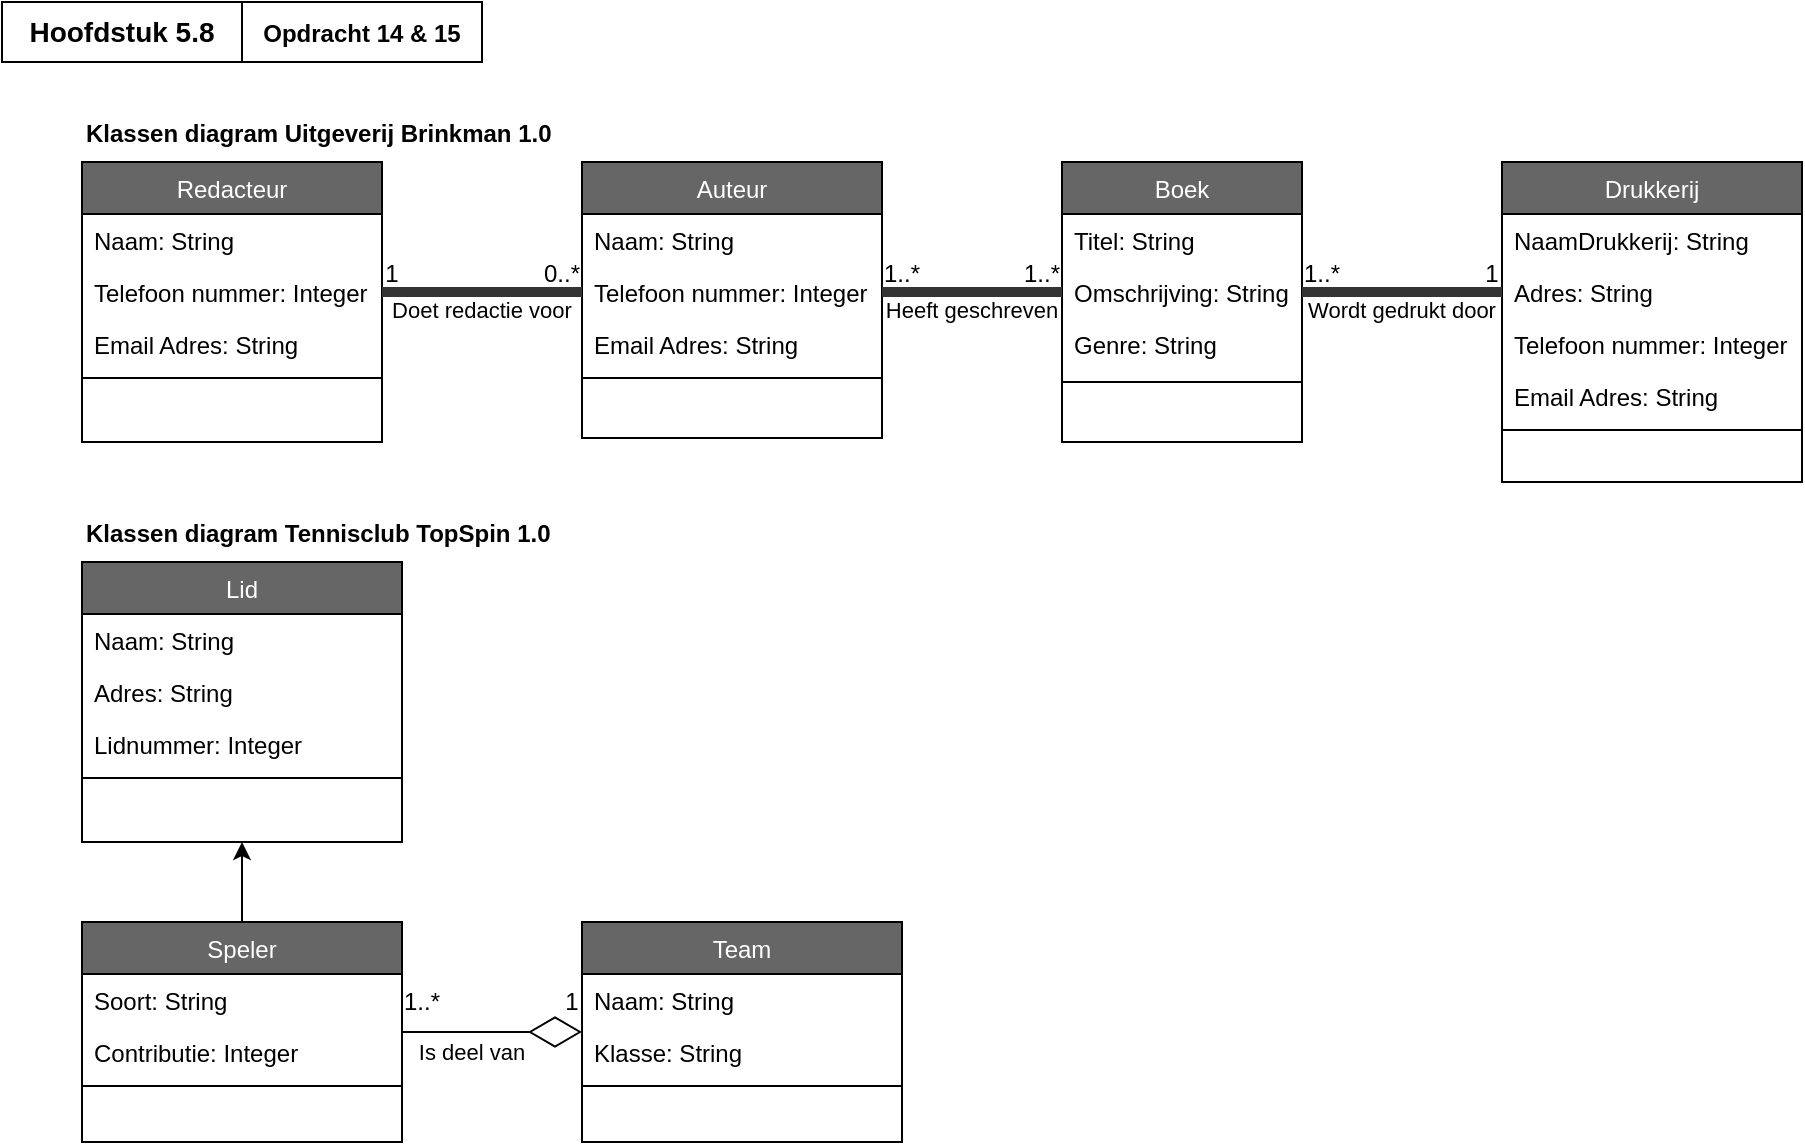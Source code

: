 <mxfile version="24.7.16" pages="2">
  <diagram id="C5RBs43oDa-KdzZeNtuy" name="Opdracht14&amp;15">
    <mxGraphModel dx="1000" dy="538" grid="1" gridSize="10" guides="1" tooltips="1" connect="1" arrows="1" fold="1" page="1" pageScale="1" pageWidth="827" pageHeight="1169" math="0" shadow="0">
      <root>
        <mxCell id="WIyWlLk6GJQsqaUBKTNV-0" />
        <mxCell id="WIyWlLk6GJQsqaUBKTNV-1" parent="WIyWlLk6GJQsqaUBKTNV-0" />
        <mxCell id="ehGAS2XUWmSzZcIbmPqM-0" value="Auteur" style="swimlane;fontStyle=0;align=center;verticalAlign=top;childLayout=stackLayout;horizontal=1;startSize=26;horizontalStack=0;resizeParent=1;resizeLast=0;collapsible=0;marginBottom=0;rounded=0;shadow=0;strokeWidth=1;fillColor=#666666;fontColor=#FFFFFF;" parent="WIyWlLk6GJQsqaUBKTNV-1" vertex="1">
          <mxGeometry x="290" y="80" width="150" height="138" as="geometry">
            <mxRectangle x="230" y="140" width="160" height="26" as="alternateBounds" />
          </mxGeometry>
        </mxCell>
        <mxCell id="ehGAS2XUWmSzZcIbmPqM-1" value="Naam: String" style="text;align=left;verticalAlign=top;spacingLeft=4;spacingRight=4;overflow=hidden;rotatable=0;points=[[0,0.5],[1,0.5]];portConstraint=eastwest;connectable=0;" parent="ehGAS2XUWmSzZcIbmPqM-0" vertex="1">
          <mxGeometry y="26" width="150" height="26" as="geometry" />
        </mxCell>
        <mxCell id="ehGAS2XUWmSzZcIbmPqM-2" value="Telefoon nummer: Integer" style="text;align=left;verticalAlign=top;spacingLeft=4;spacingRight=4;overflow=hidden;rotatable=0;points=[[0,0.5],[1,0.5]];portConstraint=eastwest;rounded=0;shadow=0;html=0;connectable=1;" parent="ehGAS2XUWmSzZcIbmPqM-0" vertex="1">
          <mxGeometry y="52" width="150" height="26" as="geometry" />
        </mxCell>
        <mxCell id="ehGAS2XUWmSzZcIbmPqM-3" value="Email Adres: String" style="text;align=left;verticalAlign=top;spacingLeft=4;spacingRight=4;overflow=hidden;rotatable=0;points=[[0,0.5],[1,0.5]];portConstraint=eastwest;rounded=0;shadow=0;html=0;connectable=0;" parent="ehGAS2XUWmSzZcIbmPqM-0" vertex="1">
          <mxGeometry y="78" width="150" height="26" as="geometry" />
        </mxCell>
        <mxCell id="ehGAS2XUWmSzZcIbmPqM-4" value="" style="line;html=1;strokeWidth=1;align=left;verticalAlign=middle;spacingTop=-1;spacingLeft=3;spacingRight=3;rotatable=0;labelPosition=right;points=[];portConstraint=eastwest;" parent="ehGAS2XUWmSzZcIbmPqM-0" vertex="1">
          <mxGeometry y="104" width="150" height="8" as="geometry" />
        </mxCell>
        <mxCell id="ehGAS2XUWmSzZcIbmPqM-6" value="Hoofdstuk 5.8" style="text;html=1;align=center;verticalAlign=middle;whiteSpace=wrap;rounded=0;fontStyle=1;fontSize=14;fillColor=default;strokeColor=default;perimeterSpacing=0;" parent="WIyWlLk6GJQsqaUBKTNV-1" vertex="1">
          <mxGeometry width="120" height="30" as="geometry" />
        </mxCell>
        <mxCell id="ehGAS2XUWmSzZcIbmPqM-7" value="&lt;font style=&quot;font-size: 12px;&quot;&gt;Opdracht 14 &amp;amp; 15&lt;/font&gt;" style="text;html=1;align=center;verticalAlign=middle;whiteSpace=wrap;rounded=0;fontStyle=1;fontSize=14;fillColor=default;strokeColor=default;" parent="WIyWlLk6GJQsqaUBKTNV-1" vertex="1">
          <mxGeometry x="120" width="120" height="30" as="geometry" />
        </mxCell>
        <mxCell id="ehGAS2XUWmSzZcIbmPqM-12" value="Boek" style="swimlane;fontStyle=0;align=center;verticalAlign=top;childLayout=stackLayout;horizontal=1;startSize=26;horizontalStack=0;resizeParent=1;resizeLast=0;collapsible=0;marginBottom=0;rounded=0;shadow=0;strokeWidth=1;fillColor=#666666;fontColor=#FFFFFF;" parent="WIyWlLk6GJQsqaUBKTNV-1" vertex="1">
          <mxGeometry x="530" y="80" width="120" height="140" as="geometry">
            <mxRectangle x="230" y="140" width="160" height="26" as="alternateBounds" />
          </mxGeometry>
        </mxCell>
        <mxCell id="ehGAS2XUWmSzZcIbmPqM-13" value="Titel: String" style="text;align=left;verticalAlign=top;spacingLeft=4;spacingRight=4;overflow=hidden;rotatable=0;points=[[0,0.5],[1,0.5]];portConstraint=eastwest;connectable=0;" parent="ehGAS2XUWmSzZcIbmPqM-12" vertex="1">
          <mxGeometry y="26" width="120" height="26" as="geometry" />
        </mxCell>
        <mxCell id="ehGAS2XUWmSzZcIbmPqM-14" value="Omschrijving: String" style="text;align=left;verticalAlign=top;spacingLeft=4;spacingRight=4;overflow=hidden;rotatable=0;points=[[0,0.5],[1,0.5]];portConstraint=eastwest;rounded=0;shadow=0;html=0;connectable=1;" parent="ehGAS2XUWmSzZcIbmPqM-12" vertex="1">
          <mxGeometry y="52" width="120" height="26" as="geometry" />
        </mxCell>
        <mxCell id="GW8pk3eERPsqo9SaDQ2L-16" value="Genre: String" style="text;align=left;verticalAlign=top;spacingLeft=4;spacingRight=4;overflow=hidden;rotatable=0;points=[[0,0.5],[1,0.5]];portConstraint=eastwest;rounded=0;shadow=0;html=0;connectable=0;" parent="ehGAS2XUWmSzZcIbmPqM-12" vertex="1">
          <mxGeometry y="78" width="120" height="28" as="geometry" />
        </mxCell>
        <mxCell id="ehGAS2XUWmSzZcIbmPqM-16" value="" style="line;html=1;strokeWidth=1;align=left;verticalAlign=middle;spacingTop=-1;spacingLeft=3;spacingRight=3;rotatable=0;labelPosition=right;points=[];portConstraint=eastwest;" parent="ehGAS2XUWmSzZcIbmPqM-12" vertex="1">
          <mxGeometry y="106" width="120" height="8" as="geometry" />
        </mxCell>
        <mxCell id="ehGAS2XUWmSzZcIbmPqM-17" value="Drukkerij" style="swimlane;fontStyle=0;align=center;verticalAlign=top;childLayout=stackLayout;horizontal=1;startSize=26;horizontalStack=0;resizeParent=1;resizeLast=0;collapsible=0;marginBottom=0;rounded=0;shadow=0;strokeWidth=1;fillColor=#666666;fontColor=#FFFFFF;" parent="WIyWlLk6GJQsqaUBKTNV-1" vertex="1">
          <mxGeometry x="750" y="80" width="150" height="160" as="geometry">
            <mxRectangle x="230" y="140" width="160" height="26" as="alternateBounds" />
          </mxGeometry>
        </mxCell>
        <mxCell id="ehGAS2XUWmSzZcIbmPqM-18" value="NaamDrukkerij: String" style="text;align=left;verticalAlign=top;spacingLeft=4;spacingRight=4;overflow=hidden;rotatable=0;points=[[0,0.5],[1,0.5]];portConstraint=eastwest;connectable=0;" parent="ehGAS2XUWmSzZcIbmPqM-17" vertex="1">
          <mxGeometry y="26" width="150" height="26" as="geometry" />
        </mxCell>
        <mxCell id="ehGAS2XUWmSzZcIbmPqM-19" value="Adres: String" style="text;align=left;verticalAlign=top;spacingLeft=4;spacingRight=4;overflow=hidden;rotatable=0;points=[[0,0.5],[1,0.5]];portConstraint=eastwest;rounded=0;shadow=0;html=0;connectable=1;" parent="ehGAS2XUWmSzZcIbmPqM-17" vertex="1">
          <mxGeometry y="52" width="150" height="26" as="geometry" />
        </mxCell>
        <mxCell id="nJBXt0Fi9XJbc4LxKpbM-17" value="Telefoon nummer: Integer" style="text;align=left;verticalAlign=top;spacingLeft=4;spacingRight=4;overflow=hidden;rotatable=0;points=[[0,0.5],[1,0.5]];portConstraint=eastwest;rounded=0;shadow=0;html=0;connectable=0;" parent="ehGAS2XUWmSzZcIbmPqM-17" vertex="1">
          <mxGeometry y="78" width="150" height="26" as="geometry" />
        </mxCell>
        <mxCell id="GW8pk3eERPsqo9SaDQ2L-17" value="Email Adres: String" style="text;align=left;verticalAlign=top;spacingLeft=4;spacingRight=4;overflow=hidden;rotatable=0;points=[[0,0.5],[1,0.5]];portConstraint=eastwest;rounded=0;shadow=0;html=0;connectable=0;" parent="ehGAS2XUWmSzZcIbmPqM-17" vertex="1">
          <mxGeometry y="104" width="150" height="26" as="geometry" />
        </mxCell>
        <mxCell id="ehGAS2XUWmSzZcIbmPqM-20" value="" style="line;html=1;strokeWidth=1;align=left;verticalAlign=middle;spacingTop=-1;spacingLeft=3;spacingRight=3;rotatable=0;labelPosition=right;points=[];portConstraint=eastwest;" parent="ehGAS2XUWmSzZcIbmPqM-17" vertex="1">
          <mxGeometry y="130" width="150" height="8" as="geometry" />
        </mxCell>
        <mxCell id="ehGAS2XUWmSzZcIbmPqM-21" value="Redacteur" style="swimlane;fontStyle=0;align=center;verticalAlign=top;childLayout=stackLayout;horizontal=1;startSize=26;horizontalStack=0;resizeParent=1;resizeLast=0;collapsible=0;marginBottom=0;rounded=0;shadow=0;strokeWidth=1;fillColor=#666666;fontColor=#FFFFFF;" parent="WIyWlLk6GJQsqaUBKTNV-1" vertex="1">
          <mxGeometry x="40" y="80" width="150" height="140" as="geometry">
            <mxRectangle x="230" y="140" width="160" height="26" as="alternateBounds" />
          </mxGeometry>
        </mxCell>
        <mxCell id="ehGAS2XUWmSzZcIbmPqM-22" value="Naam: String" style="text;align=left;verticalAlign=top;spacingLeft=4;spacingRight=4;overflow=hidden;rotatable=0;points=[[0,0.5],[1,0.5]];portConstraint=eastwest;connectable=0;" parent="ehGAS2XUWmSzZcIbmPqM-21" vertex="1">
          <mxGeometry y="26" width="150" height="26" as="geometry" />
        </mxCell>
        <mxCell id="ehGAS2XUWmSzZcIbmPqM-23" value="Telefoon nummer: Integer" style="text;align=left;verticalAlign=top;spacingLeft=4;spacingRight=4;overflow=hidden;rotatable=0;points=[[0,0.5],[1,0.5]];portConstraint=eastwest;rounded=0;shadow=0;html=0;connectable=1;" parent="ehGAS2XUWmSzZcIbmPqM-21" vertex="1">
          <mxGeometry y="52" width="150" height="26" as="geometry" />
        </mxCell>
        <mxCell id="ehGAS2XUWmSzZcIbmPqM-24" value="Email Adres: String" style="text;align=left;verticalAlign=top;spacingLeft=4;spacingRight=4;overflow=hidden;rotatable=0;points=[[0,0.5],[1,0.5]];portConstraint=eastwest;rounded=0;shadow=0;html=0;connectable=0;" parent="ehGAS2XUWmSzZcIbmPqM-21" vertex="1">
          <mxGeometry y="78" width="150" height="26" as="geometry" />
        </mxCell>
        <mxCell id="ehGAS2XUWmSzZcIbmPqM-25" value="" style="line;html=1;strokeWidth=1;align=left;verticalAlign=middle;spacingTop=-1;spacingLeft=3;spacingRight=3;rotatable=0;labelPosition=right;points=[];portConstraint=eastwest;" parent="ehGAS2XUWmSzZcIbmPqM-21" vertex="1">
          <mxGeometry y="104" width="150" height="8" as="geometry" />
        </mxCell>
        <mxCell id="nJBXt0Fi9XJbc4LxKpbM-4" value="0..*" style="text;html=1;align=center;verticalAlign=middle;whiteSpace=wrap;rounded=0;" parent="WIyWlLk6GJQsqaUBKTNV-1" vertex="1">
          <mxGeometry x="270" y="130" width="20" height="12.5" as="geometry" />
        </mxCell>
        <mxCell id="nJBXt0Fi9XJbc4LxKpbM-5" value="1" style="text;html=1;align=center;verticalAlign=middle;whiteSpace=wrap;rounded=0;" parent="WIyWlLk6GJQsqaUBKTNV-1" vertex="1">
          <mxGeometry x="190" y="130" width="10" height="12.5" as="geometry" />
        </mxCell>
        <mxCell id="nJBXt0Fi9XJbc4LxKpbM-6" value="1..*" style="text;html=1;align=center;verticalAlign=middle;whiteSpace=wrap;rounded=0;" parent="WIyWlLk6GJQsqaUBKTNV-1" vertex="1">
          <mxGeometry x="510" y="130" width="20" height="12.5" as="geometry" />
        </mxCell>
        <mxCell id="nJBXt0Fi9XJbc4LxKpbM-7" value="1..*" style="text;html=1;align=center;verticalAlign=middle;whiteSpace=wrap;rounded=0;" parent="WIyWlLk6GJQsqaUBKTNV-1" vertex="1">
          <mxGeometry x="440" y="130" width="20" height="12.5" as="geometry" />
        </mxCell>
        <mxCell id="nJBXt0Fi9XJbc4LxKpbM-8" value="1" style="text;html=1;align=center;verticalAlign=middle;whiteSpace=wrap;rounded=0;" parent="WIyWlLk6GJQsqaUBKTNV-1" vertex="1">
          <mxGeometry x="740" y="130" width="10" height="12.5" as="geometry" />
        </mxCell>
        <mxCell id="nJBXt0Fi9XJbc4LxKpbM-9" value="1..*" style="text;html=1;align=center;verticalAlign=middle;whiteSpace=wrap;rounded=0;" parent="WIyWlLk6GJQsqaUBKTNV-1" vertex="1">
          <mxGeometry x="650" y="130" width="20" height="12.5" as="geometry" />
        </mxCell>
        <mxCell id="nJBXt0Fi9XJbc4LxKpbM-20" value="&lt;font style=&quot;font-size: 12px;&quot;&gt;Klassen diagram Uitgeverij Brinkman 1.0&lt;/font&gt;" style="text;html=1;align=left;verticalAlign=middle;whiteSpace=wrap;rounded=0;fontStyle=1;fontSize=14;" parent="WIyWlLk6GJQsqaUBKTNV-1" vertex="1">
          <mxGeometry x="40" y="50" width="300" height="30" as="geometry" />
        </mxCell>
        <mxCell id="GW8pk3eERPsqo9SaDQ2L-0" value="Lid" style="swimlane;fontStyle=0;align=center;verticalAlign=top;childLayout=stackLayout;horizontal=1;startSize=26;horizontalStack=0;resizeParent=1;resizeLast=0;collapsible=0;marginBottom=0;rounded=0;shadow=0;strokeWidth=1;fillColor=#666666;fontColor=#FFFFFF;" parent="WIyWlLk6GJQsqaUBKTNV-1" vertex="1">
          <mxGeometry x="40" y="280" width="160" height="140" as="geometry">
            <mxRectangle x="230" y="140" width="160" height="26" as="alternateBounds" />
          </mxGeometry>
        </mxCell>
        <mxCell id="GW8pk3eERPsqo9SaDQ2L-1" value="Naam: String" style="text;align=left;verticalAlign=top;spacingLeft=4;spacingRight=4;overflow=hidden;rotatable=0;points=[[0,0.5],[1,0.5]];portConstraint=eastwest;connectable=0;" parent="GW8pk3eERPsqo9SaDQ2L-0" vertex="1">
          <mxGeometry y="26" width="160" height="26" as="geometry" />
        </mxCell>
        <mxCell id="GW8pk3eERPsqo9SaDQ2L-2" value="Adres: String" style="text;align=left;verticalAlign=top;spacingLeft=4;spacingRight=4;overflow=hidden;rotatable=0;points=[[0,0.5],[1,0.5]];portConstraint=eastwest;rounded=0;shadow=0;html=0;connectable=0;" parent="GW8pk3eERPsqo9SaDQ2L-0" vertex="1">
          <mxGeometry y="52" width="160" height="26" as="geometry" />
        </mxCell>
        <mxCell id="GW8pk3eERPsqo9SaDQ2L-3" value="Lidnummer: Integer" style="text;align=left;verticalAlign=top;spacingLeft=4;spacingRight=4;overflow=hidden;rotatable=0;points=[[0,0.5],[1,0.5]];portConstraint=eastwest;rounded=0;shadow=0;html=0;connectable=0;" parent="GW8pk3eERPsqo9SaDQ2L-0" vertex="1">
          <mxGeometry y="78" width="160" height="26" as="geometry" />
        </mxCell>
        <mxCell id="GW8pk3eERPsqo9SaDQ2L-4" value="" style="line;html=1;strokeWidth=1;align=left;verticalAlign=middle;spacingTop=-1;spacingLeft=3;spacingRight=3;rotatable=0;labelPosition=right;points=[];portConstraint=eastwest;" parent="GW8pk3eERPsqo9SaDQ2L-0" vertex="1">
          <mxGeometry y="104" width="160" height="8" as="geometry" />
        </mxCell>
        <mxCell id="GW8pk3eERPsqo9SaDQ2L-14" style="edgeStyle=orthogonalEdgeStyle;rounded=0;orthogonalLoop=1;jettySize=auto;html=1;exitX=0.5;exitY=0;exitDx=0;exitDy=0;entryX=0.5;entryY=1;entryDx=0;entryDy=0;" parent="WIyWlLk6GJQsqaUBKTNV-1" source="GW8pk3eERPsqo9SaDQ2L-5" target="GW8pk3eERPsqo9SaDQ2L-0" edge="1">
          <mxGeometry relative="1" as="geometry" />
        </mxCell>
        <mxCell id="GW8pk3eERPsqo9SaDQ2L-5" value="Speler" style="swimlane;fontStyle=0;align=center;verticalAlign=top;childLayout=stackLayout;horizontal=1;startSize=26;horizontalStack=0;resizeParent=1;resizeLast=0;collapsible=0;marginBottom=0;rounded=0;shadow=0;strokeWidth=1;fillColor=#666666;fontColor=#FFFFFF;" parent="WIyWlLk6GJQsqaUBKTNV-1" vertex="1">
          <mxGeometry x="40" y="460" width="160" height="110" as="geometry">
            <mxRectangle x="230" y="140" width="160" height="26" as="alternateBounds" />
          </mxGeometry>
        </mxCell>
        <mxCell id="GW8pk3eERPsqo9SaDQ2L-6" value="Soort: String" style="text;align=left;verticalAlign=top;spacingLeft=4;spacingRight=4;overflow=hidden;rotatable=0;points=[[0,0.5],[1,0.5]];portConstraint=eastwest;connectable=0;" parent="GW8pk3eERPsqo9SaDQ2L-5" vertex="1">
          <mxGeometry y="26" width="160" height="26" as="geometry" />
        </mxCell>
        <mxCell id="GW8pk3eERPsqo9SaDQ2L-7" value="Contributie: Integer" style="text;align=left;verticalAlign=top;spacingLeft=4;spacingRight=4;overflow=hidden;rotatable=0;points=[[0,0.5],[1,0.5]];portConstraint=eastwest;rounded=0;shadow=0;html=0;connectable=0;" parent="GW8pk3eERPsqo9SaDQ2L-5" vertex="1">
          <mxGeometry y="52" width="160" height="26" as="geometry" />
        </mxCell>
        <mxCell id="GW8pk3eERPsqo9SaDQ2L-9" value="" style="line;html=1;strokeWidth=1;align=left;verticalAlign=middle;spacingTop=-1;spacingLeft=3;spacingRight=3;rotatable=0;labelPosition=right;points=[];portConstraint=eastwest;" parent="GW8pk3eERPsqo9SaDQ2L-5" vertex="1">
          <mxGeometry y="78" width="160" height="8" as="geometry" />
        </mxCell>
        <mxCell id="GW8pk3eERPsqo9SaDQ2L-10" value="Team" style="swimlane;fontStyle=0;align=center;verticalAlign=top;childLayout=stackLayout;horizontal=1;startSize=26;horizontalStack=0;resizeParent=1;resizeLast=0;collapsible=0;marginBottom=0;rounded=0;shadow=0;strokeWidth=1;fillColor=#666666;fontColor=#FFFFFF;" parent="WIyWlLk6GJQsqaUBKTNV-1" vertex="1">
          <mxGeometry x="290" y="460" width="160" height="110" as="geometry">
            <mxRectangle x="230" y="140" width="160" height="26" as="alternateBounds" />
          </mxGeometry>
        </mxCell>
        <mxCell id="GW8pk3eERPsqo9SaDQ2L-12" value="Naam: String" style="text;align=left;verticalAlign=top;spacingLeft=4;spacingRight=4;overflow=hidden;rotatable=0;points=[[0,0.5],[1,0.5]];portConstraint=eastwest;rounded=0;shadow=0;html=0;connectable=0;" parent="GW8pk3eERPsqo9SaDQ2L-10" vertex="1">
          <mxGeometry y="26" width="160" height="26" as="geometry" />
        </mxCell>
        <mxCell id="GW8pk3eERPsqo9SaDQ2L-11" value="Klasse: String" style="text;align=left;verticalAlign=top;spacingLeft=4;spacingRight=4;overflow=hidden;rotatable=0;points=[[0,0.5],[1,0.5]];portConstraint=eastwest;connectable=0;" parent="GW8pk3eERPsqo9SaDQ2L-10" vertex="1">
          <mxGeometry y="52" width="160" height="26" as="geometry" />
        </mxCell>
        <mxCell id="GW8pk3eERPsqo9SaDQ2L-13" value="" style="line;html=1;strokeWidth=1;align=left;verticalAlign=middle;spacingTop=-1;spacingLeft=3;spacingRight=3;rotatable=0;labelPosition=right;points=[];portConstraint=eastwest;" parent="GW8pk3eERPsqo9SaDQ2L-10" vertex="1">
          <mxGeometry y="78" width="160" height="8" as="geometry" />
        </mxCell>
        <mxCell id="GW8pk3eERPsqo9SaDQ2L-20" value="" style="endArrow=diamondThin;endFill=0;endSize=24;html=1;rounded=0;entryX=0;entryY=0.5;entryDx=0;entryDy=0;exitX=1;exitY=0.5;exitDx=0;exitDy=0;" parent="WIyWlLk6GJQsqaUBKTNV-1" source="GW8pk3eERPsqo9SaDQ2L-5" target="GW8pk3eERPsqo9SaDQ2L-10" edge="1">
          <mxGeometry width="160" relative="1" as="geometry">
            <mxPoint x="310" y="620" as="sourcePoint" />
            <mxPoint x="220" y="620" as="targetPoint" />
          </mxGeometry>
        </mxCell>
        <mxCell id="I9ZiB17CQK49UyAscU5I-0" value="&lt;font style=&quot;font-size: 12px;&quot;&gt;Klassen diagram Tennisclub TopSpin 1.0&lt;/font&gt;" style="text;html=1;align=left;verticalAlign=middle;whiteSpace=wrap;rounded=0;fontStyle=1;fontSize=14;" parent="WIyWlLk6GJQsqaUBKTNV-1" vertex="1">
          <mxGeometry x="40" y="250" width="300" height="30" as="geometry" />
        </mxCell>
        <mxCell id="kBVE25HyxopSDAaRqCSE-0" value="Doet redactie voor" style="text;html=1;align=center;verticalAlign=middle;whiteSpace=wrap;rounded=0;fontSize=11;" vertex="1" parent="WIyWlLk6GJQsqaUBKTNV-1">
          <mxGeometry x="190" y="147.5" width="100" height="12.5" as="geometry" />
        </mxCell>
        <mxCell id="kBVE25HyxopSDAaRqCSE-1" value="Heeft geschreven" style="text;html=1;align=center;verticalAlign=middle;whiteSpace=wrap;rounded=0;fontSize=11;" vertex="1" parent="WIyWlLk6GJQsqaUBKTNV-1">
          <mxGeometry x="440" y="147.5" width="90" height="12.5" as="geometry" />
        </mxCell>
        <mxCell id="kBVE25HyxopSDAaRqCSE-2" value="Wordt gedrukt door" style="text;html=1;align=center;verticalAlign=middle;whiteSpace=wrap;rounded=0;fontSize=11;" vertex="1" parent="WIyWlLk6GJQsqaUBKTNV-1">
          <mxGeometry x="650" y="147.5" width="100" height="12.5" as="geometry" />
        </mxCell>
        <mxCell id="kBVE25HyxopSDAaRqCSE-5" value="" style="endArrow=none;html=1;rounded=0;exitX=1;exitY=0.5;exitDx=0;exitDy=0;strokeWidth=5;strokeColor=#333333;entryX=0;entryY=0.5;entryDx=0;entryDy=0;" edge="1" parent="WIyWlLk6GJQsqaUBKTNV-1" source="ehGAS2XUWmSzZcIbmPqM-2" target="ehGAS2XUWmSzZcIbmPqM-14">
          <mxGeometry width="50" height="50" relative="1" as="geometry">
            <mxPoint x="630" y="260" as="sourcePoint" />
            <mxPoint x="530" y="150" as="targetPoint" />
          </mxGeometry>
        </mxCell>
        <mxCell id="kBVE25HyxopSDAaRqCSE-6" value="" style="endArrow=none;html=1;rounded=0;exitX=1;exitY=0.5;exitDx=0;exitDy=0;entryX=0;entryY=0.5;entryDx=0;entryDy=0;strokeWidth=5;strokeColor=#333333;" edge="1" parent="WIyWlLk6GJQsqaUBKTNV-1" source="ehGAS2XUWmSzZcIbmPqM-23" target="ehGAS2XUWmSzZcIbmPqM-2">
          <mxGeometry width="50" height="50" relative="1" as="geometry">
            <mxPoint x="390" y="260" as="sourcePoint" />
            <mxPoint x="430" y="260" as="targetPoint" />
          </mxGeometry>
        </mxCell>
        <mxCell id="kBVE25HyxopSDAaRqCSE-8" value="Is deel van" style="text;html=1;align=center;verticalAlign=middle;whiteSpace=wrap;rounded=0;fontSize=11;" vertex="1" parent="WIyWlLk6GJQsqaUBKTNV-1">
          <mxGeometry x="200" y="520" width="70" height="10" as="geometry" />
        </mxCell>
        <mxCell id="kBVE25HyxopSDAaRqCSE-9" value="1..*" style="text;html=1;align=center;verticalAlign=middle;whiteSpace=wrap;rounded=0;" vertex="1" parent="WIyWlLk6GJQsqaUBKTNV-1">
          <mxGeometry x="200" y="490" width="20" height="20" as="geometry" />
        </mxCell>
        <mxCell id="kBVE25HyxopSDAaRqCSE-10" value="1" style="text;html=1;align=center;verticalAlign=middle;whiteSpace=wrap;rounded=0;" vertex="1" parent="WIyWlLk6GJQsqaUBKTNV-1">
          <mxGeometry x="280" y="490" width="10" height="20" as="geometry" />
        </mxCell>
        <mxCell id="06RtkdYQPRyQ4dyFY1Rv-2" value="" style="endArrow=none;html=1;rounded=0;entryX=0;entryY=0.5;entryDx=0;entryDy=0;strokeWidth=5;strokeColor=#333333;" edge="1" parent="WIyWlLk6GJQsqaUBKTNV-1" source="ehGAS2XUWmSzZcIbmPqM-14" target="ehGAS2XUWmSzZcIbmPqM-19">
          <mxGeometry width="50" height="50" relative="1" as="geometry">
            <mxPoint x="720" y="210" as="sourcePoint" />
            <mxPoint x="760" y="210" as="targetPoint" />
          </mxGeometry>
        </mxCell>
      </root>
    </mxGraphModel>
  </diagram>
  <diagram id="Xjqz79y7Lqat1P_eeV2q" name="Opdracht16">
    <mxGraphModel dx="1167" dy="628" grid="1" gridSize="10" guides="1" tooltips="1" connect="1" arrows="1" fold="1" page="1" pageScale="1" pageWidth="827" pageHeight="1169" math="0" shadow="0">
      <root>
        <mxCell id="0" />
        <mxCell id="1" parent="0" />
        <mxCell id="QfbbMaVKxCJQ1sst_JYT-1" value="Hoofdstuk 5.8" style="text;html=1;align=center;verticalAlign=middle;whiteSpace=wrap;rounded=0;fontStyle=1;fontSize=14;fillColor=default;strokeColor=default;perimeterSpacing=0;" parent="1" vertex="1">
          <mxGeometry width="120" height="30" as="geometry" />
        </mxCell>
        <mxCell id="QfbbMaVKxCJQ1sst_JYT-2" value="&lt;font style=&quot;font-size: 12px;&quot;&gt;Opdracht 16&lt;/font&gt;" style="text;html=1;align=center;verticalAlign=middle;whiteSpace=wrap;rounded=0;fontStyle=1;fontSize=14;fillColor=default;strokeColor=default;" parent="1" vertex="1">
          <mxGeometry x="120" width="120" height="30" as="geometry" />
        </mxCell>
        <mxCell id="uI2QpHMD9WnQ2uODltp4-1" value="Muzikant" style="swimlane;fontStyle=0;align=center;verticalAlign=top;childLayout=stackLayout;horizontal=1;startSize=26;horizontalStack=0;resizeParent=1;resizeLast=0;collapsible=0;marginBottom=0;rounded=0;shadow=0;strokeWidth=1;fillColor=#666666;fontColor=#FFFFFF;" parent="1" vertex="1">
          <mxGeometry x="40" y="120" width="180" height="170" as="geometry">
            <mxRectangle x="230" y="140" width="160" height="26" as="alternateBounds" />
          </mxGeometry>
        </mxCell>
        <mxCell id="3jXF7FKJyRYXRSG_yNN2-6" value="Naam: String" style="text;align=left;verticalAlign=top;spacingLeft=4;spacingRight=4;overflow=hidden;rotatable=0;points=[[0,0.5],[1,0.5]];portConstraint=eastwest;connectable=0;" parent="uI2QpHMD9WnQ2uODltp4-1" vertex="1">
          <mxGeometry y="26" width="180" height="26" as="geometry" />
        </mxCell>
        <mxCell id="3jXF7FKJyRYXRSG_yNN2-7" value="Adres: String" style="text;align=left;verticalAlign=top;spacingLeft=4;spacingRight=4;overflow=hidden;rotatable=0;points=[[0,0.5],[1,0.5]];portConstraint=eastwest;rounded=0;shadow=0;html=0;connectable=0;" parent="uI2QpHMD9WnQ2uODltp4-1" vertex="1">
          <mxGeometry y="52" width="180" height="26" as="geometry" />
        </mxCell>
        <mxCell id="3jXF7FKJyRYXRSG_yNN2-8" value="Telefoonnummer: Integer" style="text;align=left;verticalAlign=top;spacingLeft=4;spacingRight=4;overflow=hidden;rotatable=0;points=[[0,0.5],[1,0.5]];portConstraint=eastwest;rounded=0;shadow=0;html=0;connectable=0;" parent="uI2QpHMD9WnQ2uODltp4-1" vertex="1">
          <mxGeometry y="78" width="180" height="26" as="geometry" />
        </mxCell>
        <mxCell id="3jXF7FKJyRYXRSG_yNN2-9" value="Burgerservicenummer: Integer" style="text;align=left;verticalAlign=top;spacingLeft=4;spacingRight=4;overflow=hidden;rotatable=0;points=[[0,0.5],[1,0.5]];portConstraint=eastwest;rounded=0;shadow=0;html=0;connectable=0;" parent="uI2QpHMD9WnQ2uODltp4-1" vertex="1">
          <mxGeometry y="104" width="180" height="26" as="geometry" />
        </mxCell>
        <mxCell id="uI2QpHMD9WnQ2uODltp4-5" value="" style="line;html=1;strokeWidth=1;align=left;verticalAlign=middle;spacingTop=-1;spacingLeft=3;spacingRight=3;rotatable=0;labelPosition=right;points=[];portConstraint=eastwest;" parent="uI2QpHMD9WnQ2uODltp4-1" vertex="1">
          <mxGeometry y="130" width="180" height="8" as="geometry" />
        </mxCell>
        <mxCell id="i33A2absEx7Uk1uVLwF1-1" value="&lt;font style=&quot;font-size: 12px;&quot;&gt;Klassen diagram Muziek Stimulatie Square Panda 1.0&lt;/font&gt;" style="text;html=1;align=left;verticalAlign=middle;whiteSpace=wrap;rounded=0;fontStyle=1;fontSize=14;" parent="1" vertex="1">
          <mxGeometry x="40" y="90" width="310" height="30" as="geometry" />
        </mxCell>
        <mxCell id="Y3cLC0i96n4Jza7trASY-2" value="Instrument" style="swimlane;fontStyle=0;align=center;verticalAlign=top;childLayout=stackLayout;horizontal=1;startSize=26;horizontalStack=0;resizeParent=1;resizeLast=0;collapsible=0;marginBottom=0;rounded=0;shadow=0;strokeWidth=1;fillColor=#666666;fontColor=#FFFFFF;" parent="1" vertex="1">
          <mxGeometry x="40" y="340" width="180" height="110" as="geometry">
            <mxRectangle x="230" y="140" width="160" height="26" as="alternateBounds" />
          </mxGeometry>
        </mxCell>
        <mxCell id="Y3cLC0i96n4Jza7trASY-3" value="Naam: String" style="text;align=left;verticalAlign=top;spacingLeft=4;spacingRight=4;overflow=hidden;rotatable=0;points=[[0,0.5],[1,0.5]];portConstraint=eastwest;connectable=0;" parent="Y3cLC0i96n4Jza7trASY-2" vertex="1">
          <mxGeometry y="26" width="180" height="26" as="geometry" />
        </mxCell>
        <mxCell id="Y3cLC0i96n4Jza7trASY-4" value="Type: String" style="text;align=left;verticalAlign=top;spacingLeft=4;spacingRight=4;overflow=hidden;rotatable=0;points=[[0,0.5],[1,0.5]];portConstraint=eastwest;rounded=0;shadow=0;html=0;connectable=0;" parent="Y3cLC0i96n4Jza7trASY-2" vertex="1">
          <mxGeometry y="52" width="180" height="26" as="geometry" />
        </mxCell>
        <mxCell id="Y3cLC0i96n4Jza7trASY-7" value="" style="line;html=1;strokeWidth=1;align=left;verticalAlign=middle;spacingTop=-1;spacingLeft=3;spacingRight=3;rotatable=0;labelPosition=right;points=[];portConstraint=eastwest;" parent="Y3cLC0i96n4Jza7trASY-2" vertex="1">
          <mxGeometry y="78" width="180" height="8" as="geometry" />
        </mxCell>
        <mxCell id="Y3cLC0i96n4Jza7trASY-12" style="edgeStyle=orthogonalEdgeStyle;rounded=0;orthogonalLoop=1;jettySize=auto;html=1;exitX=0.5;exitY=0;exitDx=0;exitDy=0;entryX=0.5;entryY=1;entryDx=0;entryDy=0;" parent="1" source="Y3cLC0i96n4Jza7trASY-8" target="Y3cLC0i96n4Jza7trASY-2" edge="1">
          <mxGeometry relative="1" as="geometry" />
        </mxCell>
        <mxCell id="Y3cLC0i96n4Jza7trASY-8" value="Blaasinstrument" style="swimlane;fontStyle=0;align=center;verticalAlign=top;childLayout=stackLayout;horizontal=1;startSize=26;horizontalStack=0;resizeParent=1;resizeLast=0;collapsible=0;marginBottom=0;rounded=0;shadow=0;strokeWidth=1;fillColor=#666666;fontColor=#FFFFFF;" parent="1" vertex="1">
          <mxGeometry x="40" y="500" width="180" height="90" as="geometry">
            <mxRectangle x="230" y="140" width="160" height="26" as="alternateBounds" />
          </mxGeometry>
        </mxCell>
        <mxCell id="Y3cLC0i96n4Jza7trASY-9" value="Toonsoort: String" style="text;align=left;verticalAlign=top;spacingLeft=4;spacingRight=4;overflow=hidden;rotatable=0;points=[[0,0.5],[1,0.5]];portConstraint=eastwest;" parent="Y3cLC0i96n4Jza7trASY-8" vertex="1">
          <mxGeometry y="26" width="180" height="26" as="geometry" />
        </mxCell>
        <mxCell id="Y3cLC0i96n4Jza7trASY-11" value="" style="line;html=1;strokeWidth=1;align=left;verticalAlign=middle;spacingTop=-1;spacingLeft=3;spacingRight=3;rotatable=0;labelPosition=right;points=[];portConstraint=eastwest;" parent="Y3cLC0i96n4Jza7trASY-8" vertex="1">
          <mxGeometry y="52" width="180" height="8" as="geometry" />
        </mxCell>
        <mxCell id="Y3cLC0i96n4Jza7trASY-13" value="Album" style="swimlane;fontStyle=0;align=center;verticalAlign=top;childLayout=stackLayout;horizontal=1;startSize=26;horizontalStack=0;resizeParent=1;resizeLast=0;collapsible=0;marginBottom=0;rounded=0;shadow=0;strokeWidth=1;fillColor=#666666;fontColor=#FFFFFF;" parent="1" vertex="1">
          <mxGeometry x="380" y="290" width="180" height="170" as="geometry">
            <mxRectangle x="230" y="140" width="160" height="26" as="alternateBounds" />
          </mxGeometry>
        </mxCell>
        <mxCell id="3jXF7FKJyRYXRSG_yNN2-2" value="Titel: String" style="text;align=left;verticalAlign=top;spacingLeft=4;spacingRight=4;overflow=hidden;rotatable=0;points=[[0,0.5],[1,0.5]];portConstraint=eastwest;connectable=0;" parent="Y3cLC0i96n4Jza7trASY-13" vertex="1">
          <mxGeometry y="26" width="180" height="26" as="geometry" />
        </mxCell>
        <mxCell id="3jXF7FKJyRYXRSG_yNN2-3" value="Copyright-datum: String" style="text;align=left;verticalAlign=top;spacingLeft=4;spacingRight=4;overflow=hidden;rotatable=0;points=[[0,0.5],[1,0.5]];portConstraint=eastwest;rounded=0;shadow=0;html=0;connectable=0;" parent="Y3cLC0i96n4Jza7trASY-13" vertex="1">
          <mxGeometry y="52" width="180" height="26" as="geometry" />
        </mxCell>
        <mxCell id="3jXF7FKJyRYXRSG_yNN2-4" value="Formaat: String" style="text;align=left;verticalAlign=top;spacingLeft=4;spacingRight=4;overflow=hidden;rotatable=0;points=[[0,0.5],[1,0.5]];portConstraint=eastwest;rounded=0;shadow=0;html=0;connectable=0;" parent="Y3cLC0i96n4Jza7trASY-13" vertex="1">
          <mxGeometry y="78" width="180" height="26" as="geometry" />
        </mxCell>
        <mxCell id="3jXF7FKJyRYXRSG_yNN2-5" value="Album-id: Integer" style="text;align=left;verticalAlign=top;spacingLeft=4;spacingRight=4;overflow=hidden;rotatable=0;points=[[0,0.5],[1,0.5]];portConstraint=eastwest;rounded=0;shadow=0;html=0;connectable=0;" parent="Y3cLC0i96n4Jza7trASY-13" vertex="1">
          <mxGeometry y="104" width="180" height="26" as="geometry" />
        </mxCell>
        <mxCell id="Y3cLC0i96n4Jza7trASY-18" value="" style="line;html=1;strokeWidth=1;align=left;verticalAlign=middle;spacingTop=-1;spacingLeft=3;spacingRight=3;rotatable=0;labelPosition=right;points=[];portConstraint=eastwest;" parent="Y3cLC0i96n4Jza7trASY-13" vertex="1">
          <mxGeometry y="130" width="180" height="8" as="geometry" />
        </mxCell>
        <mxCell id="CurHFO-oc79HuoSCGgiX-1" value="Nummer" style="swimlane;fontStyle=0;align=center;verticalAlign=top;childLayout=stackLayout;horizontal=1;startSize=26;horizontalStack=0;resizeParent=1;resizeLast=0;collapsible=0;marginBottom=0;rounded=0;shadow=0;strokeWidth=1;fillColor=#666666;fontColor=#FFFFFF;" parent="1" vertex="1">
          <mxGeometry x="380" y="120" width="180" height="110" as="geometry">
            <mxRectangle x="230" y="140" width="160" height="26" as="alternateBounds" />
          </mxGeometry>
        </mxCell>
        <mxCell id="CurHFO-oc79HuoSCGgiX-2" value="Titel: String" style="text;align=left;verticalAlign=top;spacingLeft=4;spacingRight=4;overflow=hidden;rotatable=0;points=[[0,0.5],[1,0.5]];portConstraint=eastwest;connectable=0;" parent="CurHFO-oc79HuoSCGgiX-1" vertex="1">
          <mxGeometry y="26" width="180" height="26" as="geometry" />
        </mxCell>
        <mxCell id="CurHFO-oc79HuoSCGgiX-3" value="Auteur: String" style="text;align=left;verticalAlign=top;spacingLeft=4;spacingRight=4;overflow=hidden;rotatable=0;points=[[0,0.5],[1,0.5]];portConstraint=eastwest;rounded=0;shadow=0;html=0;connectable=0;" parent="CurHFO-oc79HuoSCGgiX-1" vertex="1">
          <mxGeometry y="52" width="180" height="26" as="geometry" />
        </mxCell>
        <mxCell id="CurHFO-oc79HuoSCGgiX-6" value="" style="line;html=1;strokeWidth=1;align=left;verticalAlign=middle;spacingTop=-1;spacingLeft=3;spacingRight=3;rotatable=0;labelPosition=right;points=[];portConstraint=eastwest;" parent="CurHFO-oc79HuoSCGgiX-1" vertex="1">
          <mxGeometry y="78" width="180" height="8" as="geometry" />
        </mxCell>
        <mxCell id="aSlZ5rV0PboyKlotwg7E-1" value="" style="endArrow=none;html=1;rounded=0;exitX=0.5;exitY=1;exitDx=0;exitDy=0;entryX=0.5;entryY=0;entryDx=0;entryDy=0;strokeWidth=5;strokeColor=#333333;" parent="1" source="uI2QpHMD9WnQ2uODltp4-1" target="Y3cLC0i96n4Jza7trASY-2" edge="1">
          <mxGeometry width="50" height="50" relative="1" as="geometry">
            <mxPoint x="320" y="360" as="sourcePoint" />
            <mxPoint x="360" y="360" as="targetPoint" />
          </mxGeometry>
        </mxCell>
        <mxCell id="L_FnVb6QUQngfD6HIfbr-1" value="1..*" style="text;html=1;align=center;verticalAlign=middle;whiteSpace=wrap;rounded=0;" parent="1" vertex="1">
          <mxGeometry x="130" y="320" width="30" height="20" as="geometry" />
        </mxCell>
        <mxCell id="L_FnVb6QUQngfD6HIfbr-2" value="*" style="text;html=1;align=center;verticalAlign=middle;whiteSpace=wrap;rounded=0;" parent="1" vertex="1">
          <mxGeometry x="130" y="290" width="20" height="20" as="geometry" />
        </mxCell>
        <mxCell id="L_FnVb6QUQngfD6HIfbr-4" value="*" style="text;html=1;align=center;verticalAlign=middle;whiteSpace=wrap;rounded=0;" parent="1" vertex="1">
          <mxGeometry x="470" y="230" width="20" height="20" as="geometry" />
        </mxCell>
        <mxCell id="L_FnVb6QUQngfD6HIfbr-5" value="1" style="text;html=1;align=center;verticalAlign=middle;whiteSpace=wrap;rounded=0;" parent="1" vertex="1">
          <mxGeometry x="470" y="270" width="20" height="20" as="geometry" />
        </mxCell>
        <mxCell id="3jXF7FKJyRYXRSG_yNN2-10" value="1" style="text;html=1;align=center;verticalAlign=middle;whiteSpace=wrap;rounded=0;" parent="1" vertex="1">
          <mxGeometry x="220" y="225" width="20" height="20" as="geometry" />
        </mxCell>
        <mxCell id="3jXF7FKJyRYXRSG_yNN2-11" value="0..*" style="text;html=1;align=center;verticalAlign=middle;whiteSpace=wrap;rounded=0;" parent="1" vertex="1">
          <mxGeometry x="360" y="310" width="20" height="20" as="geometry" />
        </mxCell>
        <mxCell id="3jXF7FKJyRYXRSG_yNN2-13" value="1..*" style="text;html=1;align=center;verticalAlign=middle;whiteSpace=wrap;rounded=0;" parent="1" vertex="1">
          <mxGeometry x="220" y="125" width="30" height="20" as="geometry" />
        </mxCell>
        <mxCell id="3jXF7FKJyRYXRSG_yNN2-15" value="1..*" style="text;html=1;align=center;verticalAlign=middle;whiteSpace=wrap;rounded=0;" parent="1" vertex="1">
          <mxGeometry x="350" y="125" width="30" height="20" as="geometry" />
        </mxCell>
        <mxCell id="EQ8YyL8WbfILZsQh_u-u-1" value="Produceert" style="text;html=1;align=center;verticalAlign=middle;whiteSpace=wrap;rounded=0;" vertex="1" parent="1">
          <mxGeometry x="250" y="220" width="70" height="30" as="geometry" />
        </mxCell>
        <mxCell id="EQ8YyL8WbfILZsQh_u-u-2" value="Is gespeeld door" style="text;html=1;align=center;verticalAlign=middle;whiteSpace=wrap;rounded=0;" vertex="1" parent="1">
          <mxGeometry x="250" y="120" width="100" height="30" as="geometry" />
        </mxCell>
        <mxCell id="EQ8YyL8WbfILZsQh_u-u-3" value="Kan bespelen" style="text;html=1;align=center;verticalAlign=middle;whiteSpace=wrap;rounded=0;" vertex="1" parent="1">
          <mxGeometry x="40" y="310" width="90" height="10" as="geometry" />
        </mxCell>
        <mxCell id="EQ8YyL8WbfILZsQh_u-u-4" value="" style="endArrow=none;html=1;rounded=0;entryX=0;entryY=0.25;entryDx=0;entryDy=0;strokeWidth=5;strokeColor=#333333;" edge="1" parent="1" target="CurHFO-oc79HuoSCGgiX-1">
          <mxGeometry width="50" height="50" relative="1" as="geometry">
            <mxPoint x="220" y="148" as="sourcePoint" />
            <mxPoint x="460" y="220" as="targetPoint" />
          </mxGeometry>
        </mxCell>
        <mxCell id="EQ8YyL8WbfILZsQh_u-u-5" value="" style="endArrow=none;html=1;rounded=0;exitX=1;exitY=0.75;exitDx=0;exitDy=0;entryX=0;entryY=0.25;entryDx=0;entryDy=0;strokeWidth=5;strokeColor=#333333;" edge="1" parent="1" source="uI2QpHMD9WnQ2uODltp4-1" target="Y3cLC0i96n4Jza7trASY-13">
          <mxGeometry width="50" height="50" relative="1" as="geometry">
            <mxPoint x="420" y="260" as="sourcePoint" />
            <mxPoint x="460" y="260" as="targetPoint" />
            <Array as="points">
              <mxPoint x="320" y="248" />
              <mxPoint x="320" y="333" />
            </Array>
          </mxGeometry>
        </mxCell>
        <mxCell id="EQ8YyL8WbfILZsQh_u-u-6" value="Is deel van" style="text;html=1;align=center;verticalAlign=middle;whiteSpace=wrap;rounded=0;" vertex="1" parent="1">
          <mxGeometry x="470" y="245" width="70" height="25" as="geometry" />
        </mxCell>
        <mxCell id="EQ8YyL8WbfILZsQh_u-u-7" value="" style="endArrow=none;html=1;rounded=0;exitX=0.5;exitY=1;exitDx=0;exitDy=0;entryX=0.5;entryY=0;entryDx=0;entryDy=0;strokeWidth=5;strokeColor=#333333;" edge="1" parent="1" source="CurHFO-oc79HuoSCGgiX-1" target="Y3cLC0i96n4Jza7trASY-13">
          <mxGeometry width="50" height="50" relative="1" as="geometry">
            <mxPoint x="420" y="260" as="sourcePoint" />
            <mxPoint x="460" y="260" as="targetPoint" />
          </mxGeometry>
        </mxCell>
      </root>
    </mxGraphModel>
  </diagram>
</mxfile>
